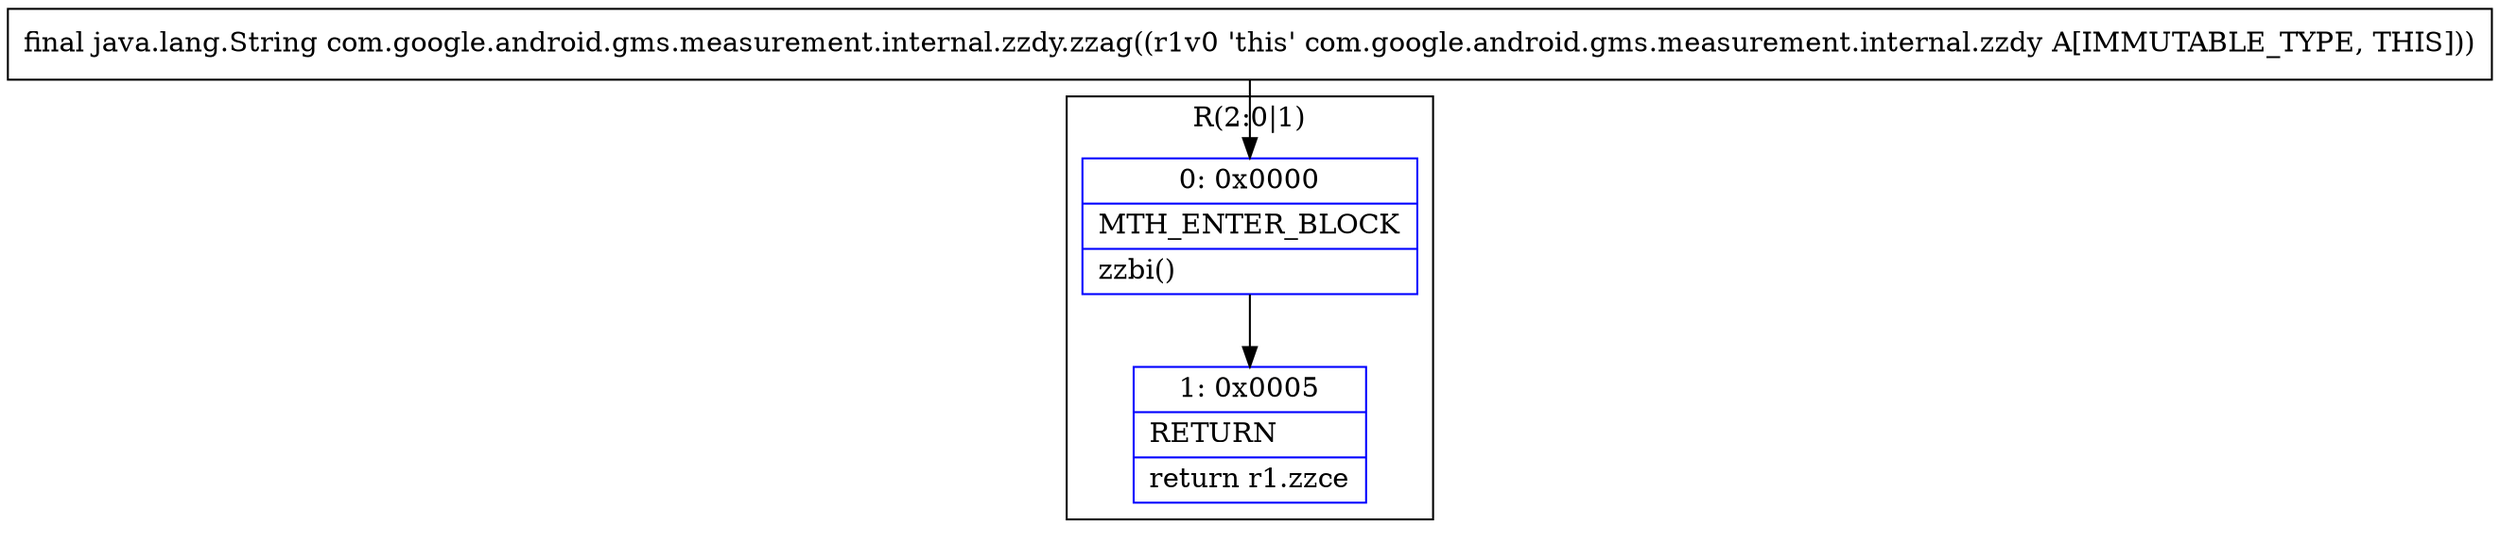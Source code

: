 digraph "CFG forcom.google.android.gms.measurement.internal.zzdy.zzag()Ljava\/lang\/String;" {
subgraph cluster_Region_1461648600 {
label = "R(2:0|1)";
node [shape=record,color=blue];
Node_0 [shape=record,label="{0\:\ 0x0000|MTH_ENTER_BLOCK\l|zzbi()\l}"];
Node_1 [shape=record,label="{1\:\ 0x0005|RETURN\l|return r1.zzce\l}"];
}
MethodNode[shape=record,label="{final java.lang.String com.google.android.gms.measurement.internal.zzdy.zzag((r1v0 'this' com.google.android.gms.measurement.internal.zzdy A[IMMUTABLE_TYPE, THIS])) }"];
MethodNode -> Node_0;
Node_0 -> Node_1;
}

